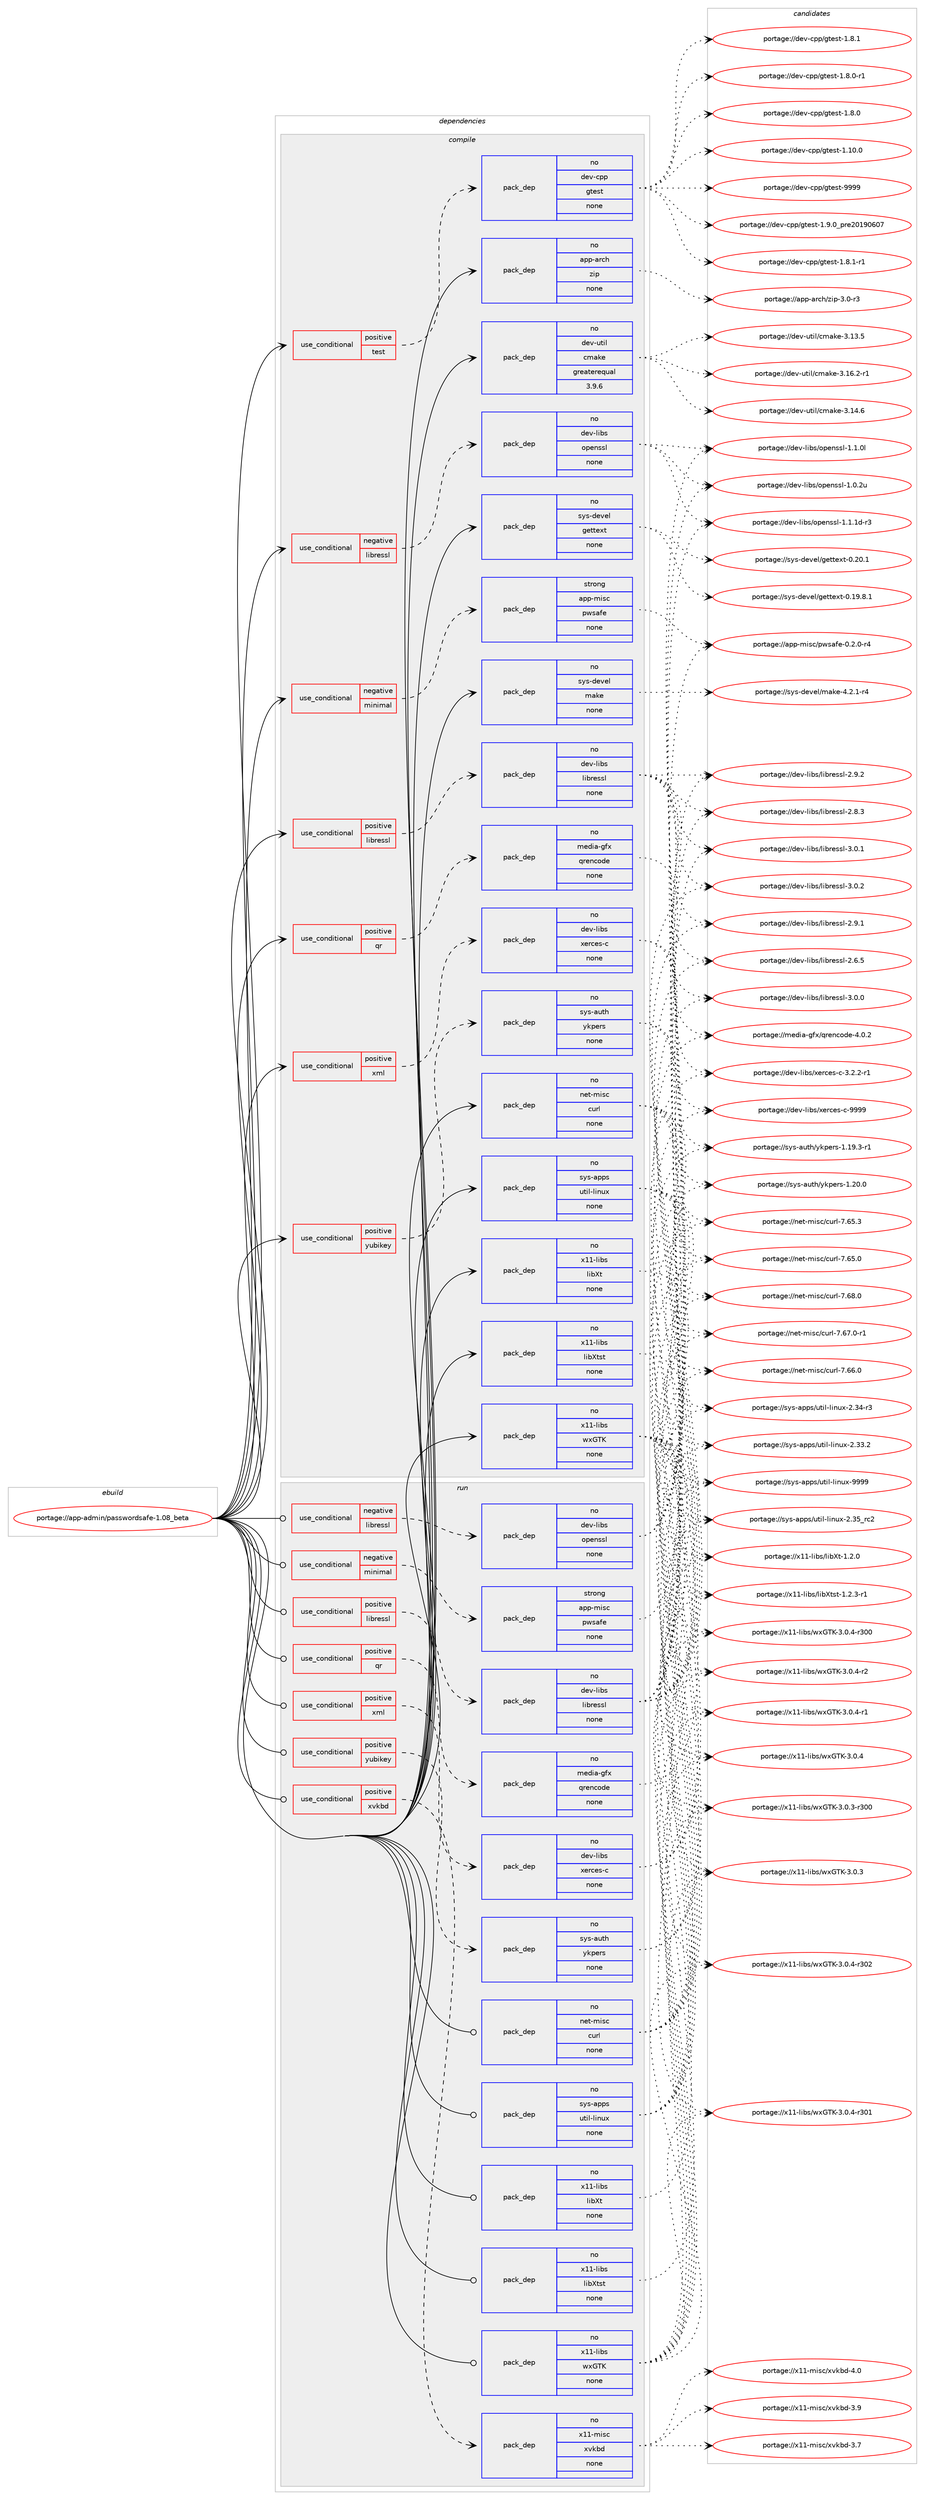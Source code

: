 digraph prolog {

# *************
# Graph options
# *************

newrank=true;
concentrate=true;
compound=true;
graph [rankdir=LR,fontname=Helvetica,fontsize=10,ranksep=1.5];#, ranksep=2.5, nodesep=0.2];
edge  [arrowhead=vee];
node  [fontname=Helvetica,fontsize=10];

# **********
# The ebuild
# **********

subgraph cluster_leftcol {
color=gray;
label=<<i>ebuild</i>>;
id [label="portage://app-admin/passwordsafe-1.08_beta", color=red, width=4, href="../app-admin/passwordsafe-1.08_beta.svg"];
}

# ****************
# The dependencies
# ****************

subgraph cluster_midcol {
color=gray;
label=<<i>dependencies</i>>;
subgraph cluster_compile {
fillcolor="#eeeeee";
style=filled;
label=<<i>compile</i>>;
subgraph cond154832 {
dependency654351 [label=<<TABLE BORDER="0" CELLBORDER="1" CELLSPACING="0" CELLPADDING="4"><TR><TD ROWSPAN="3" CELLPADDING="10">use_conditional</TD></TR><TR><TD>negative</TD></TR><TR><TD>libressl</TD></TR></TABLE>>, shape=none, color=red];
subgraph pack490813 {
dependency654352 [label=<<TABLE BORDER="0" CELLBORDER="1" CELLSPACING="0" CELLPADDING="4" WIDTH="220"><TR><TD ROWSPAN="6" CELLPADDING="30">pack_dep</TD></TR><TR><TD WIDTH="110">no</TD></TR><TR><TD>dev-libs</TD></TR><TR><TD>openssl</TD></TR><TR><TD>none</TD></TR><TR><TD></TD></TR></TABLE>>, shape=none, color=blue];
}
dependency654351:e -> dependency654352:w [weight=20,style="dashed",arrowhead="vee"];
}
id:e -> dependency654351:w [weight=20,style="solid",arrowhead="vee"];
subgraph cond154833 {
dependency654353 [label=<<TABLE BORDER="0" CELLBORDER="1" CELLSPACING="0" CELLPADDING="4"><TR><TD ROWSPAN="3" CELLPADDING="10">use_conditional</TD></TR><TR><TD>negative</TD></TR><TR><TD>minimal</TD></TR></TABLE>>, shape=none, color=red];
subgraph pack490814 {
dependency654354 [label=<<TABLE BORDER="0" CELLBORDER="1" CELLSPACING="0" CELLPADDING="4" WIDTH="220"><TR><TD ROWSPAN="6" CELLPADDING="30">pack_dep</TD></TR><TR><TD WIDTH="110">strong</TD></TR><TR><TD>app-misc</TD></TR><TR><TD>pwsafe</TD></TR><TR><TD>none</TD></TR><TR><TD></TD></TR></TABLE>>, shape=none, color=blue];
}
dependency654353:e -> dependency654354:w [weight=20,style="dashed",arrowhead="vee"];
}
id:e -> dependency654353:w [weight=20,style="solid",arrowhead="vee"];
subgraph cond154834 {
dependency654355 [label=<<TABLE BORDER="0" CELLBORDER="1" CELLSPACING="0" CELLPADDING="4"><TR><TD ROWSPAN="3" CELLPADDING="10">use_conditional</TD></TR><TR><TD>positive</TD></TR><TR><TD>libressl</TD></TR></TABLE>>, shape=none, color=red];
subgraph pack490815 {
dependency654356 [label=<<TABLE BORDER="0" CELLBORDER="1" CELLSPACING="0" CELLPADDING="4" WIDTH="220"><TR><TD ROWSPAN="6" CELLPADDING="30">pack_dep</TD></TR><TR><TD WIDTH="110">no</TD></TR><TR><TD>dev-libs</TD></TR><TR><TD>libressl</TD></TR><TR><TD>none</TD></TR><TR><TD></TD></TR></TABLE>>, shape=none, color=blue];
}
dependency654355:e -> dependency654356:w [weight=20,style="dashed",arrowhead="vee"];
}
id:e -> dependency654355:w [weight=20,style="solid",arrowhead="vee"];
subgraph cond154835 {
dependency654357 [label=<<TABLE BORDER="0" CELLBORDER="1" CELLSPACING="0" CELLPADDING="4"><TR><TD ROWSPAN="3" CELLPADDING="10">use_conditional</TD></TR><TR><TD>positive</TD></TR><TR><TD>qr</TD></TR></TABLE>>, shape=none, color=red];
subgraph pack490816 {
dependency654358 [label=<<TABLE BORDER="0" CELLBORDER="1" CELLSPACING="0" CELLPADDING="4" WIDTH="220"><TR><TD ROWSPAN="6" CELLPADDING="30">pack_dep</TD></TR><TR><TD WIDTH="110">no</TD></TR><TR><TD>media-gfx</TD></TR><TR><TD>qrencode</TD></TR><TR><TD>none</TD></TR><TR><TD></TD></TR></TABLE>>, shape=none, color=blue];
}
dependency654357:e -> dependency654358:w [weight=20,style="dashed",arrowhead="vee"];
}
id:e -> dependency654357:w [weight=20,style="solid",arrowhead="vee"];
subgraph cond154836 {
dependency654359 [label=<<TABLE BORDER="0" CELLBORDER="1" CELLSPACING="0" CELLPADDING="4"><TR><TD ROWSPAN="3" CELLPADDING="10">use_conditional</TD></TR><TR><TD>positive</TD></TR><TR><TD>test</TD></TR></TABLE>>, shape=none, color=red];
subgraph pack490817 {
dependency654360 [label=<<TABLE BORDER="0" CELLBORDER="1" CELLSPACING="0" CELLPADDING="4" WIDTH="220"><TR><TD ROWSPAN="6" CELLPADDING="30">pack_dep</TD></TR><TR><TD WIDTH="110">no</TD></TR><TR><TD>dev-cpp</TD></TR><TR><TD>gtest</TD></TR><TR><TD>none</TD></TR><TR><TD></TD></TR></TABLE>>, shape=none, color=blue];
}
dependency654359:e -> dependency654360:w [weight=20,style="dashed",arrowhead="vee"];
}
id:e -> dependency654359:w [weight=20,style="solid",arrowhead="vee"];
subgraph cond154837 {
dependency654361 [label=<<TABLE BORDER="0" CELLBORDER="1" CELLSPACING="0" CELLPADDING="4"><TR><TD ROWSPAN="3" CELLPADDING="10">use_conditional</TD></TR><TR><TD>positive</TD></TR><TR><TD>xml</TD></TR></TABLE>>, shape=none, color=red];
subgraph pack490818 {
dependency654362 [label=<<TABLE BORDER="0" CELLBORDER="1" CELLSPACING="0" CELLPADDING="4" WIDTH="220"><TR><TD ROWSPAN="6" CELLPADDING="30">pack_dep</TD></TR><TR><TD WIDTH="110">no</TD></TR><TR><TD>dev-libs</TD></TR><TR><TD>xerces-c</TD></TR><TR><TD>none</TD></TR><TR><TD></TD></TR></TABLE>>, shape=none, color=blue];
}
dependency654361:e -> dependency654362:w [weight=20,style="dashed",arrowhead="vee"];
}
id:e -> dependency654361:w [weight=20,style="solid",arrowhead="vee"];
subgraph cond154838 {
dependency654363 [label=<<TABLE BORDER="0" CELLBORDER="1" CELLSPACING="0" CELLPADDING="4"><TR><TD ROWSPAN="3" CELLPADDING="10">use_conditional</TD></TR><TR><TD>positive</TD></TR><TR><TD>yubikey</TD></TR></TABLE>>, shape=none, color=red];
subgraph pack490819 {
dependency654364 [label=<<TABLE BORDER="0" CELLBORDER="1" CELLSPACING="0" CELLPADDING="4" WIDTH="220"><TR><TD ROWSPAN="6" CELLPADDING="30">pack_dep</TD></TR><TR><TD WIDTH="110">no</TD></TR><TR><TD>sys-auth</TD></TR><TR><TD>ykpers</TD></TR><TR><TD>none</TD></TR><TR><TD></TD></TR></TABLE>>, shape=none, color=blue];
}
dependency654363:e -> dependency654364:w [weight=20,style="dashed",arrowhead="vee"];
}
id:e -> dependency654363:w [weight=20,style="solid",arrowhead="vee"];
subgraph pack490820 {
dependency654365 [label=<<TABLE BORDER="0" CELLBORDER="1" CELLSPACING="0" CELLPADDING="4" WIDTH="220"><TR><TD ROWSPAN="6" CELLPADDING="30">pack_dep</TD></TR><TR><TD WIDTH="110">no</TD></TR><TR><TD>app-arch</TD></TR><TR><TD>zip</TD></TR><TR><TD>none</TD></TR><TR><TD></TD></TR></TABLE>>, shape=none, color=blue];
}
id:e -> dependency654365:w [weight=20,style="solid",arrowhead="vee"];
subgraph pack490821 {
dependency654366 [label=<<TABLE BORDER="0" CELLBORDER="1" CELLSPACING="0" CELLPADDING="4" WIDTH="220"><TR><TD ROWSPAN="6" CELLPADDING="30">pack_dep</TD></TR><TR><TD WIDTH="110">no</TD></TR><TR><TD>dev-util</TD></TR><TR><TD>cmake</TD></TR><TR><TD>greaterequal</TD></TR><TR><TD>3.9.6</TD></TR></TABLE>>, shape=none, color=blue];
}
id:e -> dependency654366:w [weight=20,style="solid",arrowhead="vee"];
subgraph pack490822 {
dependency654367 [label=<<TABLE BORDER="0" CELLBORDER="1" CELLSPACING="0" CELLPADDING="4" WIDTH="220"><TR><TD ROWSPAN="6" CELLPADDING="30">pack_dep</TD></TR><TR><TD WIDTH="110">no</TD></TR><TR><TD>net-misc</TD></TR><TR><TD>curl</TD></TR><TR><TD>none</TD></TR><TR><TD></TD></TR></TABLE>>, shape=none, color=blue];
}
id:e -> dependency654367:w [weight=20,style="solid",arrowhead="vee"];
subgraph pack490823 {
dependency654368 [label=<<TABLE BORDER="0" CELLBORDER="1" CELLSPACING="0" CELLPADDING="4" WIDTH="220"><TR><TD ROWSPAN="6" CELLPADDING="30">pack_dep</TD></TR><TR><TD WIDTH="110">no</TD></TR><TR><TD>sys-apps</TD></TR><TR><TD>util-linux</TD></TR><TR><TD>none</TD></TR><TR><TD></TD></TR></TABLE>>, shape=none, color=blue];
}
id:e -> dependency654368:w [weight=20,style="solid",arrowhead="vee"];
subgraph pack490824 {
dependency654369 [label=<<TABLE BORDER="0" CELLBORDER="1" CELLSPACING="0" CELLPADDING="4" WIDTH="220"><TR><TD ROWSPAN="6" CELLPADDING="30">pack_dep</TD></TR><TR><TD WIDTH="110">no</TD></TR><TR><TD>sys-devel</TD></TR><TR><TD>gettext</TD></TR><TR><TD>none</TD></TR><TR><TD></TD></TR></TABLE>>, shape=none, color=blue];
}
id:e -> dependency654369:w [weight=20,style="solid",arrowhead="vee"];
subgraph pack490825 {
dependency654370 [label=<<TABLE BORDER="0" CELLBORDER="1" CELLSPACING="0" CELLPADDING="4" WIDTH="220"><TR><TD ROWSPAN="6" CELLPADDING="30">pack_dep</TD></TR><TR><TD WIDTH="110">no</TD></TR><TR><TD>sys-devel</TD></TR><TR><TD>make</TD></TR><TR><TD>none</TD></TR><TR><TD></TD></TR></TABLE>>, shape=none, color=blue];
}
id:e -> dependency654370:w [weight=20,style="solid",arrowhead="vee"];
subgraph pack490826 {
dependency654371 [label=<<TABLE BORDER="0" CELLBORDER="1" CELLSPACING="0" CELLPADDING="4" WIDTH="220"><TR><TD ROWSPAN="6" CELLPADDING="30">pack_dep</TD></TR><TR><TD WIDTH="110">no</TD></TR><TR><TD>x11-libs</TD></TR><TR><TD>libXt</TD></TR><TR><TD>none</TD></TR><TR><TD></TD></TR></TABLE>>, shape=none, color=blue];
}
id:e -> dependency654371:w [weight=20,style="solid",arrowhead="vee"];
subgraph pack490827 {
dependency654372 [label=<<TABLE BORDER="0" CELLBORDER="1" CELLSPACING="0" CELLPADDING="4" WIDTH="220"><TR><TD ROWSPAN="6" CELLPADDING="30">pack_dep</TD></TR><TR><TD WIDTH="110">no</TD></TR><TR><TD>x11-libs</TD></TR><TR><TD>libXtst</TD></TR><TR><TD>none</TD></TR><TR><TD></TD></TR></TABLE>>, shape=none, color=blue];
}
id:e -> dependency654372:w [weight=20,style="solid",arrowhead="vee"];
subgraph pack490828 {
dependency654373 [label=<<TABLE BORDER="0" CELLBORDER="1" CELLSPACING="0" CELLPADDING="4" WIDTH="220"><TR><TD ROWSPAN="6" CELLPADDING="30">pack_dep</TD></TR><TR><TD WIDTH="110">no</TD></TR><TR><TD>x11-libs</TD></TR><TR><TD>wxGTK</TD></TR><TR><TD>none</TD></TR><TR><TD></TD></TR></TABLE>>, shape=none, color=blue];
}
id:e -> dependency654373:w [weight=20,style="solid",arrowhead="vee"];
}
subgraph cluster_compileandrun {
fillcolor="#eeeeee";
style=filled;
label=<<i>compile and run</i>>;
}
subgraph cluster_run {
fillcolor="#eeeeee";
style=filled;
label=<<i>run</i>>;
subgraph cond154839 {
dependency654374 [label=<<TABLE BORDER="0" CELLBORDER="1" CELLSPACING="0" CELLPADDING="4"><TR><TD ROWSPAN="3" CELLPADDING="10">use_conditional</TD></TR><TR><TD>negative</TD></TR><TR><TD>libressl</TD></TR></TABLE>>, shape=none, color=red];
subgraph pack490829 {
dependency654375 [label=<<TABLE BORDER="0" CELLBORDER="1" CELLSPACING="0" CELLPADDING="4" WIDTH="220"><TR><TD ROWSPAN="6" CELLPADDING="30">pack_dep</TD></TR><TR><TD WIDTH="110">no</TD></TR><TR><TD>dev-libs</TD></TR><TR><TD>openssl</TD></TR><TR><TD>none</TD></TR><TR><TD></TD></TR></TABLE>>, shape=none, color=blue];
}
dependency654374:e -> dependency654375:w [weight=20,style="dashed",arrowhead="vee"];
}
id:e -> dependency654374:w [weight=20,style="solid",arrowhead="odot"];
subgraph cond154840 {
dependency654376 [label=<<TABLE BORDER="0" CELLBORDER="1" CELLSPACING="0" CELLPADDING="4"><TR><TD ROWSPAN="3" CELLPADDING="10">use_conditional</TD></TR><TR><TD>negative</TD></TR><TR><TD>minimal</TD></TR></TABLE>>, shape=none, color=red];
subgraph pack490830 {
dependency654377 [label=<<TABLE BORDER="0" CELLBORDER="1" CELLSPACING="0" CELLPADDING="4" WIDTH="220"><TR><TD ROWSPAN="6" CELLPADDING="30">pack_dep</TD></TR><TR><TD WIDTH="110">strong</TD></TR><TR><TD>app-misc</TD></TR><TR><TD>pwsafe</TD></TR><TR><TD>none</TD></TR><TR><TD></TD></TR></TABLE>>, shape=none, color=blue];
}
dependency654376:e -> dependency654377:w [weight=20,style="dashed",arrowhead="vee"];
}
id:e -> dependency654376:w [weight=20,style="solid",arrowhead="odot"];
subgraph cond154841 {
dependency654378 [label=<<TABLE BORDER="0" CELLBORDER="1" CELLSPACING="0" CELLPADDING="4"><TR><TD ROWSPAN="3" CELLPADDING="10">use_conditional</TD></TR><TR><TD>positive</TD></TR><TR><TD>libressl</TD></TR></TABLE>>, shape=none, color=red];
subgraph pack490831 {
dependency654379 [label=<<TABLE BORDER="0" CELLBORDER="1" CELLSPACING="0" CELLPADDING="4" WIDTH="220"><TR><TD ROWSPAN="6" CELLPADDING="30">pack_dep</TD></TR><TR><TD WIDTH="110">no</TD></TR><TR><TD>dev-libs</TD></TR><TR><TD>libressl</TD></TR><TR><TD>none</TD></TR><TR><TD></TD></TR></TABLE>>, shape=none, color=blue];
}
dependency654378:e -> dependency654379:w [weight=20,style="dashed",arrowhead="vee"];
}
id:e -> dependency654378:w [weight=20,style="solid",arrowhead="odot"];
subgraph cond154842 {
dependency654380 [label=<<TABLE BORDER="0" CELLBORDER="1" CELLSPACING="0" CELLPADDING="4"><TR><TD ROWSPAN="3" CELLPADDING="10">use_conditional</TD></TR><TR><TD>positive</TD></TR><TR><TD>qr</TD></TR></TABLE>>, shape=none, color=red];
subgraph pack490832 {
dependency654381 [label=<<TABLE BORDER="0" CELLBORDER="1" CELLSPACING="0" CELLPADDING="4" WIDTH="220"><TR><TD ROWSPAN="6" CELLPADDING="30">pack_dep</TD></TR><TR><TD WIDTH="110">no</TD></TR><TR><TD>media-gfx</TD></TR><TR><TD>qrencode</TD></TR><TR><TD>none</TD></TR><TR><TD></TD></TR></TABLE>>, shape=none, color=blue];
}
dependency654380:e -> dependency654381:w [weight=20,style="dashed",arrowhead="vee"];
}
id:e -> dependency654380:w [weight=20,style="solid",arrowhead="odot"];
subgraph cond154843 {
dependency654382 [label=<<TABLE BORDER="0" CELLBORDER="1" CELLSPACING="0" CELLPADDING="4"><TR><TD ROWSPAN="3" CELLPADDING="10">use_conditional</TD></TR><TR><TD>positive</TD></TR><TR><TD>xml</TD></TR></TABLE>>, shape=none, color=red];
subgraph pack490833 {
dependency654383 [label=<<TABLE BORDER="0" CELLBORDER="1" CELLSPACING="0" CELLPADDING="4" WIDTH="220"><TR><TD ROWSPAN="6" CELLPADDING="30">pack_dep</TD></TR><TR><TD WIDTH="110">no</TD></TR><TR><TD>dev-libs</TD></TR><TR><TD>xerces-c</TD></TR><TR><TD>none</TD></TR><TR><TD></TD></TR></TABLE>>, shape=none, color=blue];
}
dependency654382:e -> dependency654383:w [weight=20,style="dashed",arrowhead="vee"];
}
id:e -> dependency654382:w [weight=20,style="solid",arrowhead="odot"];
subgraph cond154844 {
dependency654384 [label=<<TABLE BORDER="0" CELLBORDER="1" CELLSPACING="0" CELLPADDING="4"><TR><TD ROWSPAN="3" CELLPADDING="10">use_conditional</TD></TR><TR><TD>positive</TD></TR><TR><TD>xvkbd</TD></TR></TABLE>>, shape=none, color=red];
subgraph pack490834 {
dependency654385 [label=<<TABLE BORDER="0" CELLBORDER="1" CELLSPACING="0" CELLPADDING="4" WIDTH="220"><TR><TD ROWSPAN="6" CELLPADDING="30">pack_dep</TD></TR><TR><TD WIDTH="110">no</TD></TR><TR><TD>x11-misc</TD></TR><TR><TD>xvkbd</TD></TR><TR><TD>none</TD></TR><TR><TD></TD></TR></TABLE>>, shape=none, color=blue];
}
dependency654384:e -> dependency654385:w [weight=20,style="dashed",arrowhead="vee"];
}
id:e -> dependency654384:w [weight=20,style="solid",arrowhead="odot"];
subgraph cond154845 {
dependency654386 [label=<<TABLE BORDER="0" CELLBORDER="1" CELLSPACING="0" CELLPADDING="4"><TR><TD ROWSPAN="3" CELLPADDING="10">use_conditional</TD></TR><TR><TD>positive</TD></TR><TR><TD>yubikey</TD></TR></TABLE>>, shape=none, color=red];
subgraph pack490835 {
dependency654387 [label=<<TABLE BORDER="0" CELLBORDER="1" CELLSPACING="0" CELLPADDING="4" WIDTH="220"><TR><TD ROWSPAN="6" CELLPADDING="30">pack_dep</TD></TR><TR><TD WIDTH="110">no</TD></TR><TR><TD>sys-auth</TD></TR><TR><TD>ykpers</TD></TR><TR><TD>none</TD></TR><TR><TD></TD></TR></TABLE>>, shape=none, color=blue];
}
dependency654386:e -> dependency654387:w [weight=20,style="dashed",arrowhead="vee"];
}
id:e -> dependency654386:w [weight=20,style="solid",arrowhead="odot"];
subgraph pack490836 {
dependency654388 [label=<<TABLE BORDER="0" CELLBORDER="1" CELLSPACING="0" CELLPADDING="4" WIDTH="220"><TR><TD ROWSPAN="6" CELLPADDING="30">pack_dep</TD></TR><TR><TD WIDTH="110">no</TD></TR><TR><TD>net-misc</TD></TR><TR><TD>curl</TD></TR><TR><TD>none</TD></TR><TR><TD></TD></TR></TABLE>>, shape=none, color=blue];
}
id:e -> dependency654388:w [weight=20,style="solid",arrowhead="odot"];
subgraph pack490837 {
dependency654389 [label=<<TABLE BORDER="0" CELLBORDER="1" CELLSPACING="0" CELLPADDING="4" WIDTH="220"><TR><TD ROWSPAN="6" CELLPADDING="30">pack_dep</TD></TR><TR><TD WIDTH="110">no</TD></TR><TR><TD>sys-apps</TD></TR><TR><TD>util-linux</TD></TR><TR><TD>none</TD></TR><TR><TD></TD></TR></TABLE>>, shape=none, color=blue];
}
id:e -> dependency654389:w [weight=20,style="solid",arrowhead="odot"];
subgraph pack490838 {
dependency654390 [label=<<TABLE BORDER="0" CELLBORDER="1" CELLSPACING="0" CELLPADDING="4" WIDTH="220"><TR><TD ROWSPAN="6" CELLPADDING="30">pack_dep</TD></TR><TR><TD WIDTH="110">no</TD></TR><TR><TD>x11-libs</TD></TR><TR><TD>libXt</TD></TR><TR><TD>none</TD></TR><TR><TD></TD></TR></TABLE>>, shape=none, color=blue];
}
id:e -> dependency654390:w [weight=20,style="solid",arrowhead="odot"];
subgraph pack490839 {
dependency654391 [label=<<TABLE BORDER="0" CELLBORDER="1" CELLSPACING="0" CELLPADDING="4" WIDTH="220"><TR><TD ROWSPAN="6" CELLPADDING="30">pack_dep</TD></TR><TR><TD WIDTH="110">no</TD></TR><TR><TD>x11-libs</TD></TR><TR><TD>libXtst</TD></TR><TR><TD>none</TD></TR><TR><TD></TD></TR></TABLE>>, shape=none, color=blue];
}
id:e -> dependency654391:w [weight=20,style="solid",arrowhead="odot"];
subgraph pack490840 {
dependency654392 [label=<<TABLE BORDER="0" CELLBORDER="1" CELLSPACING="0" CELLPADDING="4" WIDTH="220"><TR><TD ROWSPAN="6" CELLPADDING="30">pack_dep</TD></TR><TR><TD WIDTH="110">no</TD></TR><TR><TD>x11-libs</TD></TR><TR><TD>wxGTK</TD></TR><TR><TD>none</TD></TR><TR><TD></TD></TR></TABLE>>, shape=none, color=blue];
}
id:e -> dependency654392:w [weight=20,style="solid",arrowhead="odot"];
}
}

# **************
# The candidates
# **************

subgraph cluster_choices {
rank=same;
color=gray;
label=<<i>candidates</i>>;

subgraph choice490813 {
color=black;
nodesep=1;
choice1001011184510810598115471111121011101151151084549464946491004511451 [label="portage://dev-libs/openssl-1.1.1d-r3", color=red, width=4,href="../dev-libs/openssl-1.1.1d-r3.svg"];
choice100101118451081059811547111112101110115115108454946494648108 [label="portage://dev-libs/openssl-1.1.0l", color=red, width=4,href="../dev-libs/openssl-1.1.0l.svg"];
choice100101118451081059811547111112101110115115108454946484650117 [label="portage://dev-libs/openssl-1.0.2u", color=red, width=4,href="../dev-libs/openssl-1.0.2u.svg"];
dependency654352:e -> choice1001011184510810598115471111121011101151151084549464946491004511451:w [style=dotted,weight="100"];
dependency654352:e -> choice100101118451081059811547111112101110115115108454946494648108:w [style=dotted,weight="100"];
dependency654352:e -> choice100101118451081059811547111112101110115115108454946484650117:w [style=dotted,weight="100"];
}
subgraph choice490814 {
color=black;
nodesep=1;
choice97112112451091051159947112119115971021014548465046484511452 [label="portage://app-misc/pwsafe-0.2.0-r4", color=red, width=4,href="../app-misc/pwsafe-0.2.0-r4.svg"];
dependency654354:e -> choice97112112451091051159947112119115971021014548465046484511452:w [style=dotted,weight="100"];
}
subgraph choice490815 {
color=black;
nodesep=1;
choice10010111845108105981154710810598114101115115108455146484650 [label="portage://dev-libs/libressl-3.0.2", color=red, width=4,href="../dev-libs/libressl-3.0.2.svg"];
choice10010111845108105981154710810598114101115115108455146484649 [label="portage://dev-libs/libressl-3.0.1", color=red, width=4,href="../dev-libs/libressl-3.0.1.svg"];
choice10010111845108105981154710810598114101115115108455146484648 [label="portage://dev-libs/libressl-3.0.0", color=red, width=4,href="../dev-libs/libressl-3.0.0.svg"];
choice10010111845108105981154710810598114101115115108455046574650 [label="portage://dev-libs/libressl-2.9.2", color=red, width=4,href="../dev-libs/libressl-2.9.2.svg"];
choice10010111845108105981154710810598114101115115108455046574649 [label="portage://dev-libs/libressl-2.9.1", color=red, width=4,href="../dev-libs/libressl-2.9.1.svg"];
choice10010111845108105981154710810598114101115115108455046564651 [label="portage://dev-libs/libressl-2.8.3", color=red, width=4,href="../dev-libs/libressl-2.8.3.svg"];
choice10010111845108105981154710810598114101115115108455046544653 [label="portage://dev-libs/libressl-2.6.5", color=red, width=4,href="../dev-libs/libressl-2.6.5.svg"];
dependency654356:e -> choice10010111845108105981154710810598114101115115108455146484650:w [style=dotted,weight="100"];
dependency654356:e -> choice10010111845108105981154710810598114101115115108455146484649:w [style=dotted,weight="100"];
dependency654356:e -> choice10010111845108105981154710810598114101115115108455146484648:w [style=dotted,weight="100"];
dependency654356:e -> choice10010111845108105981154710810598114101115115108455046574650:w [style=dotted,weight="100"];
dependency654356:e -> choice10010111845108105981154710810598114101115115108455046574649:w [style=dotted,weight="100"];
dependency654356:e -> choice10010111845108105981154710810598114101115115108455046564651:w [style=dotted,weight="100"];
dependency654356:e -> choice10010111845108105981154710810598114101115115108455046544653:w [style=dotted,weight="100"];
}
subgraph choice490816 {
color=black;
nodesep=1;
choice10910110010597451031021204711311410111099111100101455246484650 [label="portage://media-gfx/qrencode-4.0.2", color=red, width=4,href="../media-gfx/qrencode-4.0.2.svg"];
dependency654358:e -> choice10910110010597451031021204711311410111099111100101455246484650:w [style=dotted,weight="100"];
}
subgraph choice490817 {
color=black;
nodesep=1;
choice1001011184599112112471031161011151164557575757 [label="portage://dev-cpp/gtest-9999", color=red, width=4,href="../dev-cpp/gtest-9999.svg"];
choice100101118459911211247103116101115116454946574648951121141015048495748544855 [label="portage://dev-cpp/gtest-1.9.0_pre20190607", color=red, width=4,href="../dev-cpp/gtest-1.9.0_pre20190607.svg"];
choice1001011184599112112471031161011151164549465646494511449 [label="portage://dev-cpp/gtest-1.8.1-r1", color=red, width=4,href="../dev-cpp/gtest-1.8.1-r1.svg"];
choice100101118459911211247103116101115116454946564649 [label="portage://dev-cpp/gtest-1.8.1", color=red, width=4,href="../dev-cpp/gtest-1.8.1.svg"];
choice1001011184599112112471031161011151164549465646484511449 [label="portage://dev-cpp/gtest-1.8.0-r1", color=red, width=4,href="../dev-cpp/gtest-1.8.0-r1.svg"];
choice100101118459911211247103116101115116454946564648 [label="portage://dev-cpp/gtest-1.8.0", color=red, width=4,href="../dev-cpp/gtest-1.8.0.svg"];
choice10010111845991121124710311610111511645494649484648 [label="portage://dev-cpp/gtest-1.10.0", color=red, width=4,href="../dev-cpp/gtest-1.10.0.svg"];
dependency654360:e -> choice1001011184599112112471031161011151164557575757:w [style=dotted,weight="100"];
dependency654360:e -> choice100101118459911211247103116101115116454946574648951121141015048495748544855:w [style=dotted,weight="100"];
dependency654360:e -> choice1001011184599112112471031161011151164549465646494511449:w [style=dotted,weight="100"];
dependency654360:e -> choice100101118459911211247103116101115116454946564649:w [style=dotted,weight="100"];
dependency654360:e -> choice1001011184599112112471031161011151164549465646484511449:w [style=dotted,weight="100"];
dependency654360:e -> choice100101118459911211247103116101115116454946564648:w [style=dotted,weight="100"];
dependency654360:e -> choice10010111845991121124710311610111511645494649484648:w [style=dotted,weight="100"];
}
subgraph choice490818 {
color=black;
nodesep=1;
choice1001011184510810598115471201011149910111545994557575757 [label="portage://dev-libs/xerces-c-9999", color=red, width=4,href="../dev-libs/xerces-c-9999.svg"];
choice1001011184510810598115471201011149910111545994551465046504511449 [label="portage://dev-libs/xerces-c-3.2.2-r1", color=red, width=4,href="../dev-libs/xerces-c-3.2.2-r1.svg"];
dependency654362:e -> choice1001011184510810598115471201011149910111545994557575757:w [style=dotted,weight="100"];
dependency654362:e -> choice1001011184510810598115471201011149910111545994551465046504511449:w [style=dotted,weight="100"];
}
subgraph choice490819 {
color=black;
nodesep=1;
choice11512111545971171161044712110711210111411545494650484648 [label="portage://sys-auth/ykpers-1.20.0", color=red, width=4,href="../sys-auth/ykpers-1.20.0.svg"];
choice115121115459711711610447121107112101114115454946495746514511449 [label="portage://sys-auth/ykpers-1.19.3-r1", color=red, width=4,href="../sys-auth/ykpers-1.19.3-r1.svg"];
dependency654364:e -> choice11512111545971171161044712110711210111411545494650484648:w [style=dotted,weight="100"];
dependency654364:e -> choice115121115459711711610447121107112101114115454946495746514511449:w [style=dotted,weight="100"];
}
subgraph choice490820 {
color=black;
nodesep=1;
choice9711211245971149910447122105112455146484511451 [label="portage://app-arch/zip-3.0-r3", color=red, width=4,href="../app-arch/zip-3.0-r3.svg"];
dependency654365:e -> choice9711211245971149910447122105112455146484511451:w [style=dotted,weight="100"];
}
subgraph choice490821 {
color=black;
nodesep=1;
choice10010111845117116105108479910997107101455146495446504511449 [label="portage://dev-util/cmake-3.16.2-r1", color=red, width=4,href="../dev-util/cmake-3.16.2-r1.svg"];
choice1001011184511711610510847991099710710145514649524654 [label="portage://dev-util/cmake-3.14.6", color=red, width=4,href="../dev-util/cmake-3.14.6.svg"];
choice1001011184511711610510847991099710710145514649514653 [label="portage://dev-util/cmake-3.13.5", color=red, width=4,href="../dev-util/cmake-3.13.5.svg"];
dependency654366:e -> choice10010111845117116105108479910997107101455146495446504511449:w [style=dotted,weight="100"];
dependency654366:e -> choice1001011184511711610510847991099710710145514649524654:w [style=dotted,weight="100"];
dependency654366:e -> choice1001011184511711610510847991099710710145514649514653:w [style=dotted,weight="100"];
}
subgraph choice490822 {
color=black;
nodesep=1;
choice1101011164510910511599479911711410845554654564648 [label="portage://net-misc/curl-7.68.0", color=red, width=4,href="../net-misc/curl-7.68.0.svg"];
choice11010111645109105115994799117114108455546545546484511449 [label="portage://net-misc/curl-7.67.0-r1", color=red, width=4,href="../net-misc/curl-7.67.0-r1.svg"];
choice1101011164510910511599479911711410845554654544648 [label="portage://net-misc/curl-7.66.0", color=red, width=4,href="../net-misc/curl-7.66.0.svg"];
choice1101011164510910511599479911711410845554654534651 [label="portage://net-misc/curl-7.65.3", color=red, width=4,href="../net-misc/curl-7.65.3.svg"];
choice1101011164510910511599479911711410845554654534648 [label="portage://net-misc/curl-7.65.0", color=red, width=4,href="../net-misc/curl-7.65.0.svg"];
dependency654367:e -> choice1101011164510910511599479911711410845554654564648:w [style=dotted,weight="100"];
dependency654367:e -> choice11010111645109105115994799117114108455546545546484511449:w [style=dotted,weight="100"];
dependency654367:e -> choice1101011164510910511599479911711410845554654544648:w [style=dotted,weight="100"];
dependency654367:e -> choice1101011164510910511599479911711410845554654534651:w [style=dotted,weight="100"];
dependency654367:e -> choice1101011164510910511599479911711410845554654534648:w [style=dotted,weight="100"];
}
subgraph choice490823 {
color=black;
nodesep=1;
choice115121115459711211211547117116105108451081051101171204557575757 [label="portage://sys-apps/util-linux-9999", color=red, width=4,href="../sys-apps/util-linux-9999.svg"];
choice115121115459711211211547117116105108451081051101171204550465153951149950 [label="portage://sys-apps/util-linux-2.35_rc2", color=red, width=4,href="../sys-apps/util-linux-2.35_rc2.svg"];
choice1151211154597112112115471171161051084510810511011712045504651524511451 [label="portage://sys-apps/util-linux-2.34-r3", color=red, width=4,href="../sys-apps/util-linux-2.34-r3.svg"];
choice1151211154597112112115471171161051084510810511011712045504651514650 [label="portage://sys-apps/util-linux-2.33.2", color=red, width=4,href="../sys-apps/util-linux-2.33.2.svg"];
dependency654368:e -> choice115121115459711211211547117116105108451081051101171204557575757:w [style=dotted,weight="100"];
dependency654368:e -> choice115121115459711211211547117116105108451081051101171204550465153951149950:w [style=dotted,weight="100"];
dependency654368:e -> choice1151211154597112112115471171161051084510810511011712045504651524511451:w [style=dotted,weight="100"];
dependency654368:e -> choice1151211154597112112115471171161051084510810511011712045504651514650:w [style=dotted,weight="100"];
}
subgraph choice490824 {
color=black;
nodesep=1;
choice115121115451001011181011084710310111611610112011645484650484649 [label="portage://sys-devel/gettext-0.20.1", color=red, width=4,href="../sys-devel/gettext-0.20.1.svg"];
choice1151211154510010111810110847103101116116101120116454846495746564649 [label="portage://sys-devel/gettext-0.19.8.1", color=red, width=4,href="../sys-devel/gettext-0.19.8.1.svg"];
dependency654369:e -> choice115121115451001011181011084710310111611610112011645484650484649:w [style=dotted,weight="100"];
dependency654369:e -> choice1151211154510010111810110847103101116116101120116454846495746564649:w [style=dotted,weight="100"];
}
subgraph choice490825 {
color=black;
nodesep=1;
choice1151211154510010111810110847109971071014552465046494511452 [label="portage://sys-devel/make-4.2.1-r4", color=red, width=4,href="../sys-devel/make-4.2.1-r4.svg"];
dependency654370:e -> choice1151211154510010111810110847109971071014552465046494511452:w [style=dotted,weight="100"];
}
subgraph choice490826 {
color=black;
nodesep=1;
choice12049494510810598115471081059888116454946504648 [label="portage://x11-libs/libXt-1.2.0", color=red, width=4,href="../x11-libs/libXt-1.2.0.svg"];
dependency654371:e -> choice12049494510810598115471081059888116454946504648:w [style=dotted,weight="100"];
}
subgraph choice490827 {
color=black;
nodesep=1;
choice120494945108105981154710810598881161151164549465046514511449 [label="portage://x11-libs/libXtst-1.2.3-r1", color=red, width=4,href="../x11-libs/libXtst-1.2.3-r1.svg"];
dependency654372:e -> choice120494945108105981154710810598881161151164549465046514511449:w [style=dotted,weight="100"];
}
subgraph choice490828 {
color=black;
nodesep=1;
choice120494945108105981154711912071847545514648465245114514850 [label="portage://x11-libs/wxGTK-3.0.4-r302", color=red, width=4,href="../x11-libs/wxGTK-3.0.4-r302.svg"];
choice120494945108105981154711912071847545514648465245114514849 [label="portage://x11-libs/wxGTK-3.0.4-r301", color=red, width=4,href="../x11-libs/wxGTK-3.0.4-r301.svg"];
choice120494945108105981154711912071847545514648465245114514848 [label="portage://x11-libs/wxGTK-3.0.4-r300", color=red, width=4,href="../x11-libs/wxGTK-3.0.4-r300.svg"];
choice12049494510810598115471191207184754551464846524511450 [label="portage://x11-libs/wxGTK-3.0.4-r2", color=red, width=4,href="../x11-libs/wxGTK-3.0.4-r2.svg"];
choice12049494510810598115471191207184754551464846524511449 [label="portage://x11-libs/wxGTK-3.0.4-r1", color=red, width=4,href="../x11-libs/wxGTK-3.0.4-r1.svg"];
choice1204949451081059811547119120718475455146484652 [label="portage://x11-libs/wxGTK-3.0.4", color=red, width=4,href="../x11-libs/wxGTK-3.0.4.svg"];
choice120494945108105981154711912071847545514648465145114514848 [label="portage://x11-libs/wxGTK-3.0.3-r300", color=red, width=4,href="../x11-libs/wxGTK-3.0.3-r300.svg"];
choice1204949451081059811547119120718475455146484651 [label="portage://x11-libs/wxGTK-3.0.3", color=red, width=4,href="../x11-libs/wxGTK-3.0.3.svg"];
dependency654373:e -> choice120494945108105981154711912071847545514648465245114514850:w [style=dotted,weight="100"];
dependency654373:e -> choice120494945108105981154711912071847545514648465245114514849:w [style=dotted,weight="100"];
dependency654373:e -> choice120494945108105981154711912071847545514648465245114514848:w [style=dotted,weight="100"];
dependency654373:e -> choice12049494510810598115471191207184754551464846524511450:w [style=dotted,weight="100"];
dependency654373:e -> choice12049494510810598115471191207184754551464846524511449:w [style=dotted,weight="100"];
dependency654373:e -> choice1204949451081059811547119120718475455146484652:w [style=dotted,weight="100"];
dependency654373:e -> choice120494945108105981154711912071847545514648465145114514848:w [style=dotted,weight="100"];
dependency654373:e -> choice1204949451081059811547119120718475455146484651:w [style=dotted,weight="100"];
}
subgraph choice490829 {
color=black;
nodesep=1;
choice1001011184510810598115471111121011101151151084549464946491004511451 [label="portage://dev-libs/openssl-1.1.1d-r3", color=red, width=4,href="../dev-libs/openssl-1.1.1d-r3.svg"];
choice100101118451081059811547111112101110115115108454946494648108 [label="portage://dev-libs/openssl-1.1.0l", color=red, width=4,href="../dev-libs/openssl-1.1.0l.svg"];
choice100101118451081059811547111112101110115115108454946484650117 [label="portage://dev-libs/openssl-1.0.2u", color=red, width=4,href="../dev-libs/openssl-1.0.2u.svg"];
dependency654375:e -> choice1001011184510810598115471111121011101151151084549464946491004511451:w [style=dotted,weight="100"];
dependency654375:e -> choice100101118451081059811547111112101110115115108454946494648108:w [style=dotted,weight="100"];
dependency654375:e -> choice100101118451081059811547111112101110115115108454946484650117:w [style=dotted,weight="100"];
}
subgraph choice490830 {
color=black;
nodesep=1;
choice97112112451091051159947112119115971021014548465046484511452 [label="portage://app-misc/pwsafe-0.2.0-r4", color=red, width=4,href="../app-misc/pwsafe-0.2.0-r4.svg"];
dependency654377:e -> choice97112112451091051159947112119115971021014548465046484511452:w [style=dotted,weight="100"];
}
subgraph choice490831 {
color=black;
nodesep=1;
choice10010111845108105981154710810598114101115115108455146484650 [label="portage://dev-libs/libressl-3.0.2", color=red, width=4,href="../dev-libs/libressl-3.0.2.svg"];
choice10010111845108105981154710810598114101115115108455146484649 [label="portage://dev-libs/libressl-3.0.1", color=red, width=4,href="../dev-libs/libressl-3.0.1.svg"];
choice10010111845108105981154710810598114101115115108455146484648 [label="portage://dev-libs/libressl-3.0.0", color=red, width=4,href="../dev-libs/libressl-3.0.0.svg"];
choice10010111845108105981154710810598114101115115108455046574650 [label="portage://dev-libs/libressl-2.9.2", color=red, width=4,href="../dev-libs/libressl-2.9.2.svg"];
choice10010111845108105981154710810598114101115115108455046574649 [label="portage://dev-libs/libressl-2.9.1", color=red, width=4,href="../dev-libs/libressl-2.9.1.svg"];
choice10010111845108105981154710810598114101115115108455046564651 [label="portage://dev-libs/libressl-2.8.3", color=red, width=4,href="../dev-libs/libressl-2.8.3.svg"];
choice10010111845108105981154710810598114101115115108455046544653 [label="portage://dev-libs/libressl-2.6.5", color=red, width=4,href="../dev-libs/libressl-2.6.5.svg"];
dependency654379:e -> choice10010111845108105981154710810598114101115115108455146484650:w [style=dotted,weight="100"];
dependency654379:e -> choice10010111845108105981154710810598114101115115108455146484649:w [style=dotted,weight="100"];
dependency654379:e -> choice10010111845108105981154710810598114101115115108455146484648:w [style=dotted,weight="100"];
dependency654379:e -> choice10010111845108105981154710810598114101115115108455046574650:w [style=dotted,weight="100"];
dependency654379:e -> choice10010111845108105981154710810598114101115115108455046574649:w [style=dotted,weight="100"];
dependency654379:e -> choice10010111845108105981154710810598114101115115108455046564651:w [style=dotted,weight="100"];
dependency654379:e -> choice10010111845108105981154710810598114101115115108455046544653:w [style=dotted,weight="100"];
}
subgraph choice490832 {
color=black;
nodesep=1;
choice10910110010597451031021204711311410111099111100101455246484650 [label="portage://media-gfx/qrencode-4.0.2", color=red, width=4,href="../media-gfx/qrencode-4.0.2.svg"];
dependency654381:e -> choice10910110010597451031021204711311410111099111100101455246484650:w [style=dotted,weight="100"];
}
subgraph choice490833 {
color=black;
nodesep=1;
choice1001011184510810598115471201011149910111545994557575757 [label="portage://dev-libs/xerces-c-9999", color=red, width=4,href="../dev-libs/xerces-c-9999.svg"];
choice1001011184510810598115471201011149910111545994551465046504511449 [label="portage://dev-libs/xerces-c-3.2.2-r1", color=red, width=4,href="../dev-libs/xerces-c-3.2.2-r1.svg"];
dependency654383:e -> choice1001011184510810598115471201011149910111545994557575757:w [style=dotted,weight="100"];
dependency654383:e -> choice1001011184510810598115471201011149910111545994551465046504511449:w [style=dotted,weight="100"];
}
subgraph choice490834 {
color=black;
nodesep=1;
choice12049494510910511599471201181079810045524648 [label="portage://x11-misc/xvkbd-4.0", color=red, width=4,href="../x11-misc/xvkbd-4.0.svg"];
choice12049494510910511599471201181079810045514657 [label="portage://x11-misc/xvkbd-3.9", color=red, width=4,href="../x11-misc/xvkbd-3.9.svg"];
choice12049494510910511599471201181079810045514655 [label="portage://x11-misc/xvkbd-3.7", color=red, width=4,href="../x11-misc/xvkbd-3.7.svg"];
dependency654385:e -> choice12049494510910511599471201181079810045524648:w [style=dotted,weight="100"];
dependency654385:e -> choice12049494510910511599471201181079810045514657:w [style=dotted,weight="100"];
dependency654385:e -> choice12049494510910511599471201181079810045514655:w [style=dotted,weight="100"];
}
subgraph choice490835 {
color=black;
nodesep=1;
choice11512111545971171161044712110711210111411545494650484648 [label="portage://sys-auth/ykpers-1.20.0", color=red, width=4,href="../sys-auth/ykpers-1.20.0.svg"];
choice115121115459711711610447121107112101114115454946495746514511449 [label="portage://sys-auth/ykpers-1.19.3-r1", color=red, width=4,href="../sys-auth/ykpers-1.19.3-r1.svg"];
dependency654387:e -> choice11512111545971171161044712110711210111411545494650484648:w [style=dotted,weight="100"];
dependency654387:e -> choice115121115459711711610447121107112101114115454946495746514511449:w [style=dotted,weight="100"];
}
subgraph choice490836 {
color=black;
nodesep=1;
choice1101011164510910511599479911711410845554654564648 [label="portage://net-misc/curl-7.68.0", color=red, width=4,href="../net-misc/curl-7.68.0.svg"];
choice11010111645109105115994799117114108455546545546484511449 [label="portage://net-misc/curl-7.67.0-r1", color=red, width=4,href="../net-misc/curl-7.67.0-r1.svg"];
choice1101011164510910511599479911711410845554654544648 [label="portage://net-misc/curl-7.66.0", color=red, width=4,href="../net-misc/curl-7.66.0.svg"];
choice1101011164510910511599479911711410845554654534651 [label="portage://net-misc/curl-7.65.3", color=red, width=4,href="../net-misc/curl-7.65.3.svg"];
choice1101011164510910511599479911711410845554654534648 [label="portage://net-misc/curl-7.65.0", color=red, width=4,href="../net-misc/curl-7.65.0.svg"];
dependency654388:e -> choice1101011164510910511599479911711410845554654564648:w [style=dotted,weight="100"];
dependency654388:e -> choice11010111645109105115994799117114108455546545546484511449:w [style=dotted,weight="100"];
dependency654388:e -> choice1101011164510910511599479911711410845554654544648:w [style=dotted,weight="100"];
dependency654388:e -> choice1101011164510910511599479911711410845554654534651:w [style=dotted,weight="100"];
dependency654388:e -> choice1101011164510910511599479911711410845554654534648:w [style=dotted,weight="100"];
}
subgraph choice490837 {
color=black;
nodesep=1;
choice115121115459711211211547117116105108451081051101171204557575757 [label="portage://sys-apps/util-linux-9999", color=red, width=4,href="../sys-apps/util-linux-9999.svg"];
choice115121115459711211211547117116105108451081051101171204550465153951149950 [label="portage://sys-apps/util-linux-2.35_rc2", color=red, width=4,href="../sys-apps/util-linux-2.35_rc2.svg"];
choice1151211154597112112115471171161051084510810511011712045504651524511451 [label="portage://sys-apps/util-linux-2.34-r3", color=red, width=4,href="../sys-apps/util-linux-2.34-r3.svg"];
choice1151211154597112112115471171161051084510810511011712045504651514650 [label="portage://sys-apps/util-linux-2.33.2", color=red, width=4,href="../sys-apps/util-linux-2.33.2.svg"];
dependency654389:e -> choice115121115459711211211547117116105108451081051101171204557575757:w [style=dotted,weight="100"];
dependency654389:e -> choice115121115459711211211547117116105108451081051101171204550465153951149950:w [style=dotted,weight="100"];
dependency654389:e -> choice1151211154597112112115471171161051084510810511011712045504651524511451:w [style=dotted,weight="100"];
dependency654389:e -> choice1151211154597112112115471171161051084510810511011712045504651514650:w [style=dotted,weight="100"];
}
subgraph choice490838 {
color=black;
nodesep=1;
choice12049494510810598115471081059888116454946504648 [label="portage://x11-libs/libXt-1.2.0", color=red, width=4,href="../x11-libs/libXt-1.2.0.svg"];
dependency654390:e -> choice12049494510810598115471081059888116454946504648:w [style=dotted,weight="100"];
}
subgraph choice490839 {
color=black;
nodesep=1;
choice120494945108105981154710810598881161151164549465046514511449 [label="portage://x11-libs/libXtst-1.2.3-r1", color=red, width=4,href="../x11-libs/libXtst-1.2.3-r1.svg"];
dependency654391:e -> choice120494945108105981154710810598881161151164549465046514511449:w [style=dotted,weight="100"];
}
subgraph choice490840 {
color=black;
nodesep=1;
choice120494945108105981154711912071847545514648465245114514850 [label="portage://x11-libs/wxGTK-3.0.4-r302", color=red, width=4,href="../x11-libs/wxGTK-3.0.4-r302.svg"];
choice120494945108105981154711912071847545514648465245114514849 [label="portage://x11-libs/wxGTK-3.0.4-r301", color=red, width=4,href="../x11-libs/wxGTK-3.0.4-r301.svg"];
choice120494945108105981154711912071847545514648465245114514848 [label="portage://x11-libs/wxGTK-3.0.4-r300", color=red, width=4,href="../x11-libs/wxGTK-3.0.4-r300.svg"];
choice12049494510810598115471191207184754551464846524511450 [label="portage://x11-libs/wxGTK-3.0.4-r2", color=red, width=4,href="../x11-libs/wxGTK-3.0.4-r2.svg"];
choice12049494510810598115471191207184754551464846524511449 [label="portage://x11-libs/wxGTK-3.0.4-r1", color=red, width=4,href="../x11-libs/wxGTK-3.0.4-r1.svg"];
choice1204949451081059811547119120718475455146484652 [label="portage://x11-libs/wxGTK-3.0.4", color=red, width=4,href="../x11-libs/wxGTK-3.0.4.svg"];
choice120494945108105981154711912071847545514648465145114514848 [label="portage://x11-libs/wxGTK-3.0.3-r300", color=red, width=4,href="../x11-libs/wxGTK-3.0.3-r300.svg"];
choice1204949451081059811547119120718475455146484651 [label="portage://x11-libs/wxGTK-3.0.3", color=red, width=4,href="../x11-libs/wxGTK-3.0.3.svg"];
dependency654392:e -> choice120494945108105981154711912071847545514648465245114514850:w [style=dotted,weight="100"];
dependency654392:e -> choice120494945108105981154711912071847545514648465245114514849:w [style=dotted,weight="100"];
dependency654392:e -> choice120494945108105981154711912071847545514648465245114514848:w [style=dotted,weight="100"];
dependency654392:e -> choice12049494510810598115471191207184754551464846524511450:w [style=dotted,weight="100"];
dependency654392:e -> choice12049494510810598115471191207184754551464846524511449:w [style=dotted,weight="100"];
dependency654392:e -> choice1204949451081059811547119120718475455146484652:w [style=dotted,weight="100"];
dependency654392:e -> choice120494945108105981154711912071847545514648465145114514848:w [style=dotted,weight="100"];
dependency654392:e -> choice1204949451081059811547119120718475455146484651:w [style=dotted,weight="100"];
}
}

}
